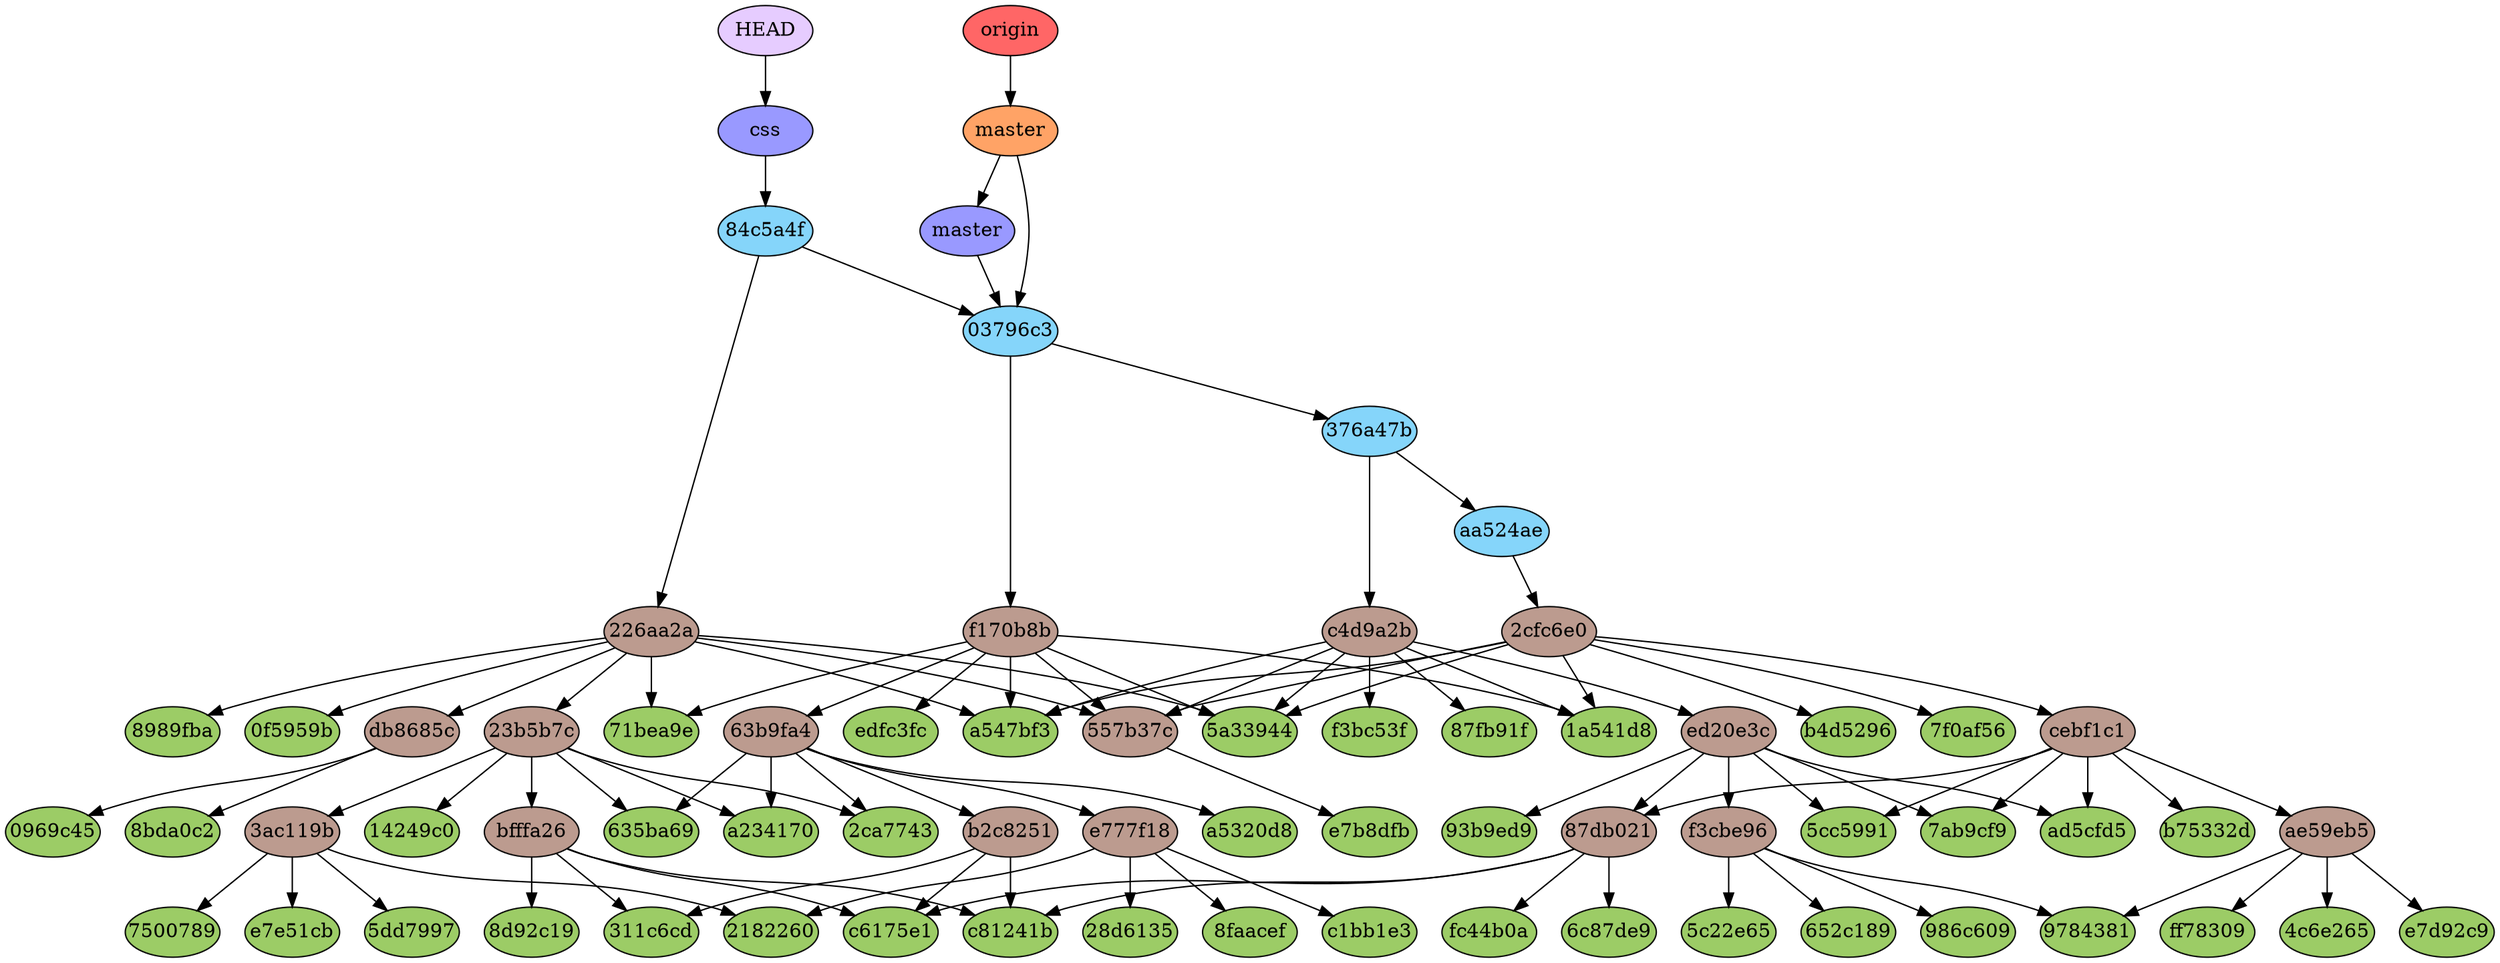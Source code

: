 digraph auto {
	graph [bgcolor=transparent]
	node [fixedsize=true style=filled width=0.95]
	"0969c45978667d3e92e44c3b5bae0e9e2925ec59" [label="0969c45" fillcolor="#9ccc66"]
	"0f5959b56a374497b64d93b01f31edf3226860c1" [label="0f5959b" fillcolor="#9ccc66"]
	"14249c03f195e51f9888aa3d001acdf06fa2c951" [label="14249c0" fillcolor="#9ccc66"]
	"1a541d875391fc8c789aa8008d94da3c71c3f25c" [label="1a541d8" fillcolor="#9ccc66"]
	"21822609aaec45f1cd5e0cae58508f18276edf7f" [label=2182260 fillcolor="#9ccc66"]
	"28d613597741be06e246d0f3ccc57e1be8689c07" [label="28d6135" fillcolor="#9ccc66"]
	"2ca7743d9e937b4a0426f9ca7a37521fb1353356" [label="2ca7743" fillcolor="#9ccc66"]
	"311c6cd78da3f862986d410a1bad4f5f574e7100" [label="311c6cd" fillcolor="#9ccc66"]
	"4c6e2655adb10b13b194888c38c00a4c250473bf" [label="4c6e265" fillcolor="#9ccc66"]
	"5a33944a9b41b59a9cf06ee4bb5586c77510f06b" [label="5a33944" fillcolor="#9ccc66"]
	"5c22e650a3e2857f520fec576647b894b2bc4ea8" [label="5c22e65" fillcolor="#9ccc66"]
	"5cc599199a209194402afe8d3ae5ca1e39bc427c" [label="5cc5991" fillcolor="#9ccc66"]
	"5dd7997a50b00ed8e115330138b44141f7b9789c" [label="5dd7997" fillcolor="#9ccc66"]
	"635ba69bb1a98456f90c6f0dda5318bcca6dc237" [label="635ba69" fillcolor="#9ccc66"]
	"652c189c2b3b69accaea73b792ff52686162c21b" [label="652c189" fillcolor="#9ccc66"]
	"6c87de9bb3358469122cc991d5cf578927246184" [label="6c87de9" fillcolor="#9ccc66"]
	"71bea9e67bf68468e717a652f09343e5feac6193" [label="71bea9e" fillcolor="#9ccc66"]
	"7500789a46bb784ad79bc098a78ab7bc61065d91" [label=7500789 fillcolor="#9ccc66"]
	"7ab9cf9ea3bf2440d06664ed158038ceb5a37014" [label="7ab9cf9" fillcolor="#9ccc66"]
	"7f0af56e8553b4c07716a8ad52e64091c329681c" [label="7f0af56" fillcolor="#9ccc66"]
	"87fb91f1cf0c6aeaa531aca4f6506ab0dc674500" [label="87fb91f" fillcolor="#9ccc66"]
	"8989fba6746ecc9b55a551d8350de66147d22095" [label="8989fba" fillcolor="#9ccc66"]
	"8bda0c29736bd90f19b22a464877536f0e376767" [label="8bda0c2" fillcolor="#9ccc66"]
	"8d92c1981b430411c6c4d0c8f1b195e395b8c2e7" [label="8d92c19" fillcolor="#9ccc66"]
	"8faacef611a1ed25b2e134eda9d02a25e4883acc" [label="8faacef" fillcolor="#9ccc66"]
	"93b9ed940bd04ae070413ae846156f4ad8db69c9" [label="93b9ed9" fillcolor="#9ccc66"]
	"9784381de9e867dcd30ff76b20edf4f16c34e0c6" [label=9784381 fillcolor="#9ccc66"]
	"986c60958fb9c9fa0fcfd72fde36149c438d9abb" [label="986c609" fillcolor="#9ccc66"]
	a2341702ec964d2255d794ef41b336383e921d08 [label=a234170 fillcolor="#9ccc66"]
	a5320d8bca75d6b84b2706bea553ea570614a827 [label=a5320d8 fillcolor="#9ccc66"]
	a547bf36d8d11a4f89c59c144f24795749086dd1 [label=a547bf3 fillcolor="#9ccc66"]
	ad5cfd5daf89b2ab3527b109adced04e907e3280 [label=ad5cfd5 fillcolor="#9ccc66"]
	b4d52966d4b298267c83d1f667e8e14ea187e11f [label=b4d5296 fillcolor="#9ccc66"]
	b75332d6604cc8b0b1f48b2245243f76dc6cca49 [label=b75332d fillcolor="#9ccc66"]
	c1bb1e3cbdf16008e4387c0e4ccbff7b221f07a3 [label=c1bb1e3 fillcolor="#9ccc66"]
	c6175e1cef1875082c013bcdb1a2d5f4bf995f60 [label=c6175e1 fillcolor="#9ccc66"]
	c81241b16463ee9fd3251b5a5dceb7189f14494d [label=c81241b fillcolor="#9ccc66"]
	e7b8dfb1b2a60bd50538bec9f876511b9cac21e3 [label=e7b8dfb fillcolor="#9ccc66"]
	e7d92c957ca77292c14dce6d31563ca621b6e181 [label=e7d92c9 fillcolor="#9ccc66"]
	e7e51cbec97143053c46672098892656ab6b3d45 [label=e7e51cb fillcolor="#9ccc66"]
	edfc3fcd8390f0863689764dfb1455a463e2e888 [label=edfc3fc fillcolor="#9ccc66"]
	f3bc53ff03f7f8ff986a949039a034d820b61c03 [label=f3bc53f fillcolor="#9ccc66"]
	fc44b0a3796c0e0a64c3d858ca038bd4570465d9 [label=fc44b0a fillcolor="#9ccc66"]
	ff78309a64c750adc24cd35b241e2b73942e7541 [label=ff78309 fillcolor="#9ccc66"]
	"226aa2a301beb11622fc459cdffa397cfec232a6" [label="226aa2a" fillcolor="#bc9b8f"]
	"226aa2a301beb11622fc459cdffa397cfec232a6" -> db8685c6b648de3cf3c3c0a7d5ecd46d9931dcf3
	"226aa2a301beb11622fc459cdffa397cfec232a6" -> a547bf36d8d11a4f89c59c144f24795749086dd1
	"226aa2a301beb11622fc459cdffa397cfec232a6" -> "8989fba6746ecc9b55a551d8350de66147d22095"
	"226aa2a301beb11622fc459cdffa397cfec232a6" -> "0f5959b56a374497b64d93b01f31edf3226860c1"
	"226aa2a301beb11622fc459cdffa397cfec232a6" -> "71bea9e67bf68468e717a652f09343e5feac6193"
	"226aa2a301beb11622fc459cdffa397cfec232a6" -> "557b37c44d5cb352ff331f90e7fba0189cdfa65e"
	"226aa2a301beb11622fc459cdffa397cfec232a6" -> "23b5b7c820c6a460857f5dd23866d04fe6bb19db"
	"226aa2a301beb11622fc459cdffa397cfec232a6" -> "5a33944a9b41b59a9cf06ee4bb5586c77510f06b"
	"23b5b7c820c6a460857f5dd23866d04fe6bb19db" [label="23b5b7c" fillcolor="#bc9b8f"]
	"23b5b7c820c6a460857f5dd23866d04fe6bb19db" -> "2ca7743d9e937b4a0426f9ca7a37521fb1353356"
	"23b5b7c820c6a460857f5dd23866d04fe6bb19db" -> "14249c03f195e51f9888aa3d001acdf06fa2c951"
	"23b5b7c820c6a460857f5dd23866d04fe6bb19db" -> bfffa26993d71b528bd7e38e24a00fb4116668d1
	"23b5b7c820c6a460857f5dd23866d04fe6bb19db" -> "3ac119b5b3dee4b1d0f7cf4d49afba2c9ebda5b4"
	"23b5b7c820c6a460857f5dd23866d04fe6bb19db" -> a2341702ec964d2255d794ef41b336383e921d08
	"23b5b7c820c6a460857f5dd23866d04fe6bb19db" -> "635ba69bb1a98456f90c6f0dda5318bcca6dc237"
	"2cfc6e0a3efdbc1be16bb74a6c4f97a4ca6e87bf" [label="2cfc6e0" fillcolor="#bc9b8f"]
	"2cfc6e0a3efdbc1be16bb74a6c4f97a4ca6e87bf" -> a547bf36d8d11a4f89c59c144f24795749086dd1
	"2cfc6e0a3efdbc1be16bb74a6c4f97a4ca6e87bf" -> "1a541d875391fc8c789aa8008d94da3c71c3f25c"
	"2cfc6e0a3efdbc1be16bb74a6c4f97a4ca6e87bf" -> b4d52966d4b298267c83d1f667e8e14ea187e11f
	"2cfc6e0a3efdbc1be16bb74a6c4f97a4ca6e87bf" -> "7f0af56e8553b4c07716a8ad52e64091c329681c"
	"2cfc6e0a3efdbc1be16bb74a6c4f97a4ca6e87bf" -> "557b37c44d5cb352ff331f90e7fba0189cdfa65e"
	"2cfc6e0a3efdbc1be16bb74a6c4f97a4ca6e87bf" -> cebf1c1f4f7441ab5b34a059870325795c2cc2c8
	"2cfc6e0a3efdbc1be16bb74a6c4f97a4ca6e87bf" -> "5a33944a9b41b59a9cf06ee4bb5586c77510f06b"
	"3ac119b5b3dee4b1d0f7cf4d49afba2c9ebda5b4" [label="3ac119b" fillcolor="#bc9b8f"]
	"3ac119b5b3dee4b1d0f7cf4d49afba2c9ebda5b4" -> "7500789a46bb784ad79bc098a78ab7bc61065d91"
	"3ac119b5b3dee4b1d0f7cf4d49afba2c9ebda5b4" -> e7e51cbec97143053c46672098892656ab6b3d45
	"3ac119b5b3dee4b1d0f7cf4d49afba2c9ebda5b4" -> "5dd7997a50b00ed8e115330138b44141f7b9789c"
	"3ac119b5b3dee4b1d0f7cf4d49afba2c9ebda5b4" -> "21822609aaec45f1cd5e0cae58508f18276edf7f"
	"557b37c44d5cb352ff331f90e7fba0189cdfa65e" [label="557b37c" fillcolor="#bc9b8f"]
	"557b37c44d5cb352ff331f90e7fba0189cdfa65e" -> e7b8dfb1b2a60bd50538bec9f876511b9cac21e3
	"63b9fa41a1dd1cdb152a2011612b00ce8969fd8b" [label="63b9fa4" fillcolor="#bc9b8f"]
	"63b9fa41a1dd1cdb152a2011612b00ce8969fd8b" -> "2ca7743d9e937b4a0426f9ca7a37521fb1353356"
	"63b9fa41a1dd1cdb152a2011612b00ce8969fd8b" -> a5320d8bca75d6b84b2706bea553ea570614a827
	"63b9fa41a1dd1cdb152a2011612b00ce8969fd8b" -> b2c8251145293929e956c87e015651bd5f1f608f
	"63b9fa41a1dd1cdb152a2011612b00ce8969fd8b" -> e777f18a7ce1baeb21fb446382cb6867d7c69e80
	"63b9fa41a1dd1cdb152a2011612b00ce8969fd8b" -> a2341702ec964d2255d794ef41b336383e921d08
	"63b9fa41a1dd1cdb152a2011612b00ce8969fd8b" -> "635ba69bb1a98456f90c6f0dda5318bcca6dc237"
	"87db021328500c22433013ec6e3ef46ba07ec31a" [label="87db021" fillcolor="#bc9b8f"]
	"87db021328500c22433013ec6e3ef46ba07ec31a" -> c6175e1cef1875082c013bcdb1a2d5f4bf995f60
	"87db021328500c22433013ec6e3ef46ba07ec31a" -> c81241b16463ee9fd3251b5a5dceb7189f14494d
	"87db021328500c22433013ec6e3ef46ba07ec31a" -> fc44b0a3796c0e0a64c3d858ca038bd4570465d9
	"87db021328500c22433013ec6e3ef46ba07ec31a" -> "6c87de9bb3358469122cc991d5cf578927246184"
	ae59eb5eb25b94da9734e36f4c0720d6b30e7ee9 [label=ae59eb5 fillcolor="#bc9b8f"]
	ae59eb5eb25b94da9734e36f4c0720d6b30e7ee9 -> e7d92c957ca77292c14dce6d31563ca621b6e181
	ae59eb5eb25b94da9734e36f4c0720d6b30e7ee9 -> "4c6e2655adb10b13b194888c38c00a4c250473bf"
	ae59eb5eb25b94da9734e36f4c0720d6b30e7ee9 -> "9784381de9e867dcd30ff76b20edf4f16c34e0c6"
	ae59eb5eb25b94da9734e36f4c0720d6b30e7ee9 -> ff78309a64c750adc24cd35b241e2b73942e7541
	b2c8251145293929e956c87e015651bd5f1f608f [label=b2c8251 fillcolor="#bc9b8f"]
	b2c8251145293929e956c87e015651bd5f1f608f -> c6175e1cef1875082c013bcdb1a2d5f4bf995f60
	b2c8251145293929e956c87e015651bd5f1f608f -> c81241b16463ee9fd3251b5a5dceb7189f14494d
	b2c8251145293929e956c87e015651bd5f1f608f -> "311c6cd78da3f862986d410a1bad4f5f574e7100"
	bfffa26993d71b528bd7e38e24a00fb4116668d1 [label=bfffa26 fillcolor="#bc9b8f"]
	bfffa26993d71b528bd7e38e24a00fb4116668d1 -> "8d92c1981b430411c6c4d0c8f1b195e395b8c2e7"
	bfffa26993d71b528bd7e38e24a00fb4116668d1 -> c6175e1cef1875082c013bcdb1a2d5f4bf995f60
	bfffa26993d71b528bd7e38e24a00fb4116668d1 -> c81241b16463ee9fd3251b5a5dceb7189f14494d
	bfffa26993d71b528bd7e38e24a00fb4116668d1 -> "311c6cd78da3f862986d410a1bad4f5f574e7100"
	c4d9a2b3e134f93f851c3a2b803f3cc7ace993b9 [label=c4d9a2b fillcolor="#bc9b8f"]
	c4d9a2b3e134f93f851c3a2b803f3cc7ace993b9 -> a547bf36d8d11a4f89c59c144f24795749086dd1
	c4d9a2b3e134f93f851c3a2b803f3cc7ace993b9 -> "1a541d875391fc8c789aa8008d94da3c71c3f25c"
	c4d9a2b3e134f93f851c3a2b803f3cc7ace993b9 -> f3bc53ff03f7f8ff986a949039a034d820b61c03
	c4d9a2b3e134f93f851c3a2b803f3cc7ace993b9 -> "87fb91f1cf0c6aeaa531aca4f6506ab0dc674500"
	c4d9a2b3e134f93f851c3a2b803f3cc7ace993b9 -> "557b37c44d5cb352ff331f90e7fba0189cdfa65e"
	c4d9a2b3e134f93f851c3a2b803f3cc7ace993b9 -> ed20e3cfe21d6f32a89ac8715972c27599ee2f5d
	c4d9a2b3e134f93f851c3a2b803f3cc7ace993b9 -> "5a33944a9b41b59a9cf06ee4bb5586c77510f06b"
	cebf1c1f4f7441ab5b34a059870325795c2cc2c8 [label=cebf1c1 fillcolor="#bc9b8f"]
	cebf1c1f4f7441ab5b34a059870325795c2cc2c8 -> ad5cfd5daf89b2ab3527b109adced04e907e3280
	cebf1c1f4f7441ab5b34a059870325795c2cc2c8 -> b75332d6604cc8b0b1f48b2245243f76dc6cca49
	cebf1c1f4f7441ab5b34a059870325795c2cc2c8 -> "87db021328500c22433013ec6e3ef46ba07ec31a"
	cebf1c1f4f7441ab5b34a059870325795c2cc2c8 -> ae59eb5eb25b94da9734e36f4c0720d6b30e7ee9
	cebf1c1f4f7441ab5b34a059870325795c2cc2c8 -> "7ab9cf9ea3bf2440d06664ed158038ceb5a37014"
	cebf1c1f4f7441ab5b34a059870325795c2cc2c8 -> "5cc599199a209194402afe8d3ae5ca1e39bc427c"
	db8685c6b648de3cf3c3c0a7d5ecd46d9931dcf3 [label=db8685c fillcolor="#bc9b8f"]
	db8685c6b648de3cf3c3c0a7d5ecd46d9931dcf3 -> "8bda0c29736bd90f19b22a464877536f0e376767"
	db8685c6b648de3cf3c3c0a7d5ecd46d9931dcf3 -> "0969c45978667d3e92e44c3b5bae0e9e2925ec59"
	e777f18a7ce1baeb21fb446382cb6867d7c69e80 [label=e777f18 fillcolor="#bc9b8f"]
	e777f18a7ce1baeb21fb446382cb6867d7c69e80 -> "8faacef611a1ed25b2e134eda9d02a25e4883acc"
	e777f18a7ce1baeb21fb446382cb6867d7c69e80 -> c1bb1e3cbdf16008e4387c0e4ccbff7b221f07a3
	e777f18a7ce1baeb21fb446382cb6867d7c69e80 -> "28d613597741be06e246d0f3ccc57e1be8689c07"
	e777f18a7ce1baeb21fb446382cb6867d7c69e80 -> "21822609aaec45f1cd5e0cae58508f18276edf7f"
	ed20e3cfe21d6f32a89ac8715972c27599ee2f5d [label=ed20e3c fillcolor="#bc9b8f"]
	ed20e3cfe21d6f32a89ac8715972c27599ee2f5d -> ad5cfd5daf89b2ab3527b109adced04e907e3280
	ed20e3cfe21d6f32a89ac8715972c27599ee2f5d -> "93b9ed940bd04ae070413ae846156f4ad8db69c9"
	ed20e3cfe21d6f32a89ac8715972c27599ee2f5d -> "87db021328500c22433013ec6e3ef46ba07ec31a"
	ed20e3cfe21d6f32a89ac8715972c27599ee2f5d -> f3cbe96f09757e5c40f8afa969dc6166cdeeaa60
	ed20e3cfe21d6f32a89ac8715972c27599ee2f5d -> "7ab9cf9ea3bf2440d06664ed158038ceb5a37014"
	ed20e3cfe21d6f32a89ac8715972c27599ee2f5d -> "5cc599199a209194402afe8d3ae5ca1e39bc427c"
	f170b8bbe7c87459639eb46ce17d16e528624951 [label=f170b8b fillcolor="#bc9b8f"]
	f170b8bbe7c87459639eb46ce17d16e528624951 -> a547bf36d8d11a4f89c59c144f24795749086dd1
	f170b8bbe7c87459639eb46ce17d16e528624951 -> "1a541d875391fc8c789aa8008d94da3c71c3f25c"
	f170b8bbe7c87459639eb46ce17d16e528624951 -> edfc3fcd8390f0863689764dfb1455a463e2e888
	f170b8bbe7c87459639eb46ce17d16e528624951 -> "71bea9e67bf68468e717a652f09343e5feac6193"
	f170b8bbe7c87459639eb46ce17d16e528624951 -> "557b37c44d5cb352ff331f90e7fba0189cdfa65e"
	f170b8bbe7c87459639eb46ce17d16e528624951 -> "63b9fa41a1dd1cdb152a2011612b00ce8969fd8b"
	f170b8bbe7c87459639eb46ce17d16e528624951 -> "5a33944a9b41b59a9cf06ee4bb5586c77510f06b"
	f3cbe96f09757e5c40f8afa969dc6166cdeeaa60 [label=f3cbe96 fillcolor="#bc9b8f"]
	f3cbe96f09757e5c40f8afa969dc6166cdeeaa60 -> "5c22e650a3e2857f520fec576647b894b2bc4ea8"
	f3cbe96f09757e5c40f8afa969dc6166cdeeaa60 -> "986c60958fb9c9fa0fcfd72fde36149c438d9abb"
	f3cbe96f09757e5c40f8afa969dc6166cdeeaa60 -> "9784381de9e867dcd30ff76b20edf4f16c34e0c6"
	f3cbe96f09757e5c40f8afa969dc6166cdeeaa60 -> "652c189c2b3b69accaea73b792ff52686162c21b"
	"03796c33b3007408f24f5c89d7d7d00e5d869c70" [label="03796c3" fillcolor="#85d5fa"]
	"03796c33b3007408f24f5c89d7d7d00e5d869c70" -> f170b8bbe7c87459639eb46ce17d16e528624951
	"03796c33b3007408f24f5c89d7d7d00e5d869c70" -> "376a47bb7990886c79c7064720939c07bf896465"
	"376a47bb7990886c79c7064720939c07bf896465" [label="376a47b" fillcolor="#85d5fa"]
	"376a47bb7990886c79c7064720939c07bf896465" -> c4d9a2b3e134f93f851c3a2b803f3cc7ace993b9
	"376a47bb7990886c79c7064720939c07bf896465" -> aa524aeeb4814cfa739c611441a9afe8b64430bc
	"84c5a4f514427b66d6fac882cbdc8c0310a0e007" [label="84c5a4f" fillcolor="#85d5fa"]
	"84c5a4f514427b66d6fac882cbdc8c0310a0e007" -> "226aa2a301beb11622fc459cdffa397cfec232a6"
	"84c5a4f514427b66d6fac882cbdc8c0310a0e007" -> "03796c33b3007408f24f5c89d7d7d00e5d869c70"
	aa524aeeb4814cfa739c611441a9afe8b64430bc [label=aa524ae fillcolor="#85d5fa"]
	aa524aeeb4814cfa739c611441a9afe8b64430bc -> "2cfc6e0a3efdbc1be16bb74a6c4f97a4ca6e87bf"
	css [label=css fillcolor="#9999ff"]
	css -> "84c5a4f514427b66d6fac882cbdc8c0310a0e007"
	master [label=master fillcolor="#9999ff"]
	master -> "03796c33b3007408f24f5c89d7d7d00e5d869c70"
	HEAD [label=HEAD fillcolor="#e6ccff"]
	HEAD -> css
	"origin/master" [label=master fillcolor="#ffa366"]
	"origin/master" -> "03796c33b3007408f24f5c89d7d7d00e5d869c70"
	origin [label=origin fillcolor="#ff6666"]
	origin -> "origin/master"
	"origin/master" -> master
}
